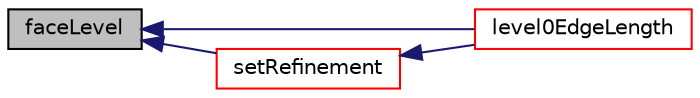 digraph "faceLevel"
{
  bgcolor="transparent";
  edge [fontname="Helvetica",fontsize="10",labelfontname="Helvetica",labelfontsize="10"];
  node [fontname="Helvetica",fontsize="10",shape=record];
  rankdir="LR";
  Node2393 [label="faceLevel",height=0.2,width=0.4,color="black", fillcolor="grey75", style="filled", fontcolor="black"];
  Node2393 -> Node2394 [dir="back",color="midnightblue",fontsize="10",style="solid",fontname="Helvetica"];
  Node2394 [label="level0EdgeLength",height=0.2,width=0.4,color="red",URL="$a22413.html#a5038ef57fdb5e24db3472bc037c5a270",tooltip="Typical edge length between unrefined points. "];
  Node2393 -> Node2399 [dir="back",color="midnightblue",fontsize="10",style="solid",fontname="Helvetica"];
  Node2399 [label="setRefinement",height=0.2,width=0.4,color="red",URL="$a22413.html#a59cb8a999be096950b6cc4f7c457426b",tooltip="Insert refinement. All selected cells will be split into 8. "];
  Node2399 -> Node2394 [dir="back",color="midnightblue",fontsize="10",style="solid",fontname="Helvetica"];
}

